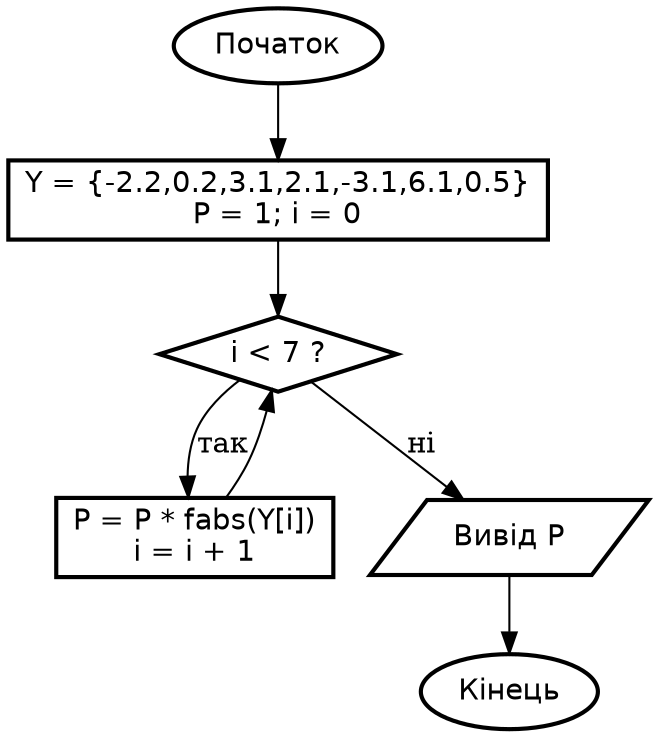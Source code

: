 digraph oda_task1 {
    rankdir=TB;
    node [fontname="DejaVu Sans", shape=box, style="solid,bold"];

    start [shape=oval, label="Початок"];
    init  [shape=rectangle, label="Y = {-2.2,0.2,3.1,2.1,-3.1,6.1,0.5}\nP = 1; i = 0"];
    loopQ [shape=diamond, label="i < 7 ?"];
    step  [shape=rectangle, label="P = P * fabs(Y[i])\ni = i + 1"];
    out   [shape=parallelogram, label="Вивід P"];
    stop  [shape=oval, label="Кінець"];

    start -> init -> loopQ;
    loopQ -> step [label="так"];
    loopQ -> out  [label="ні"];
    step -> loopQ;
    out -> stop;
}
